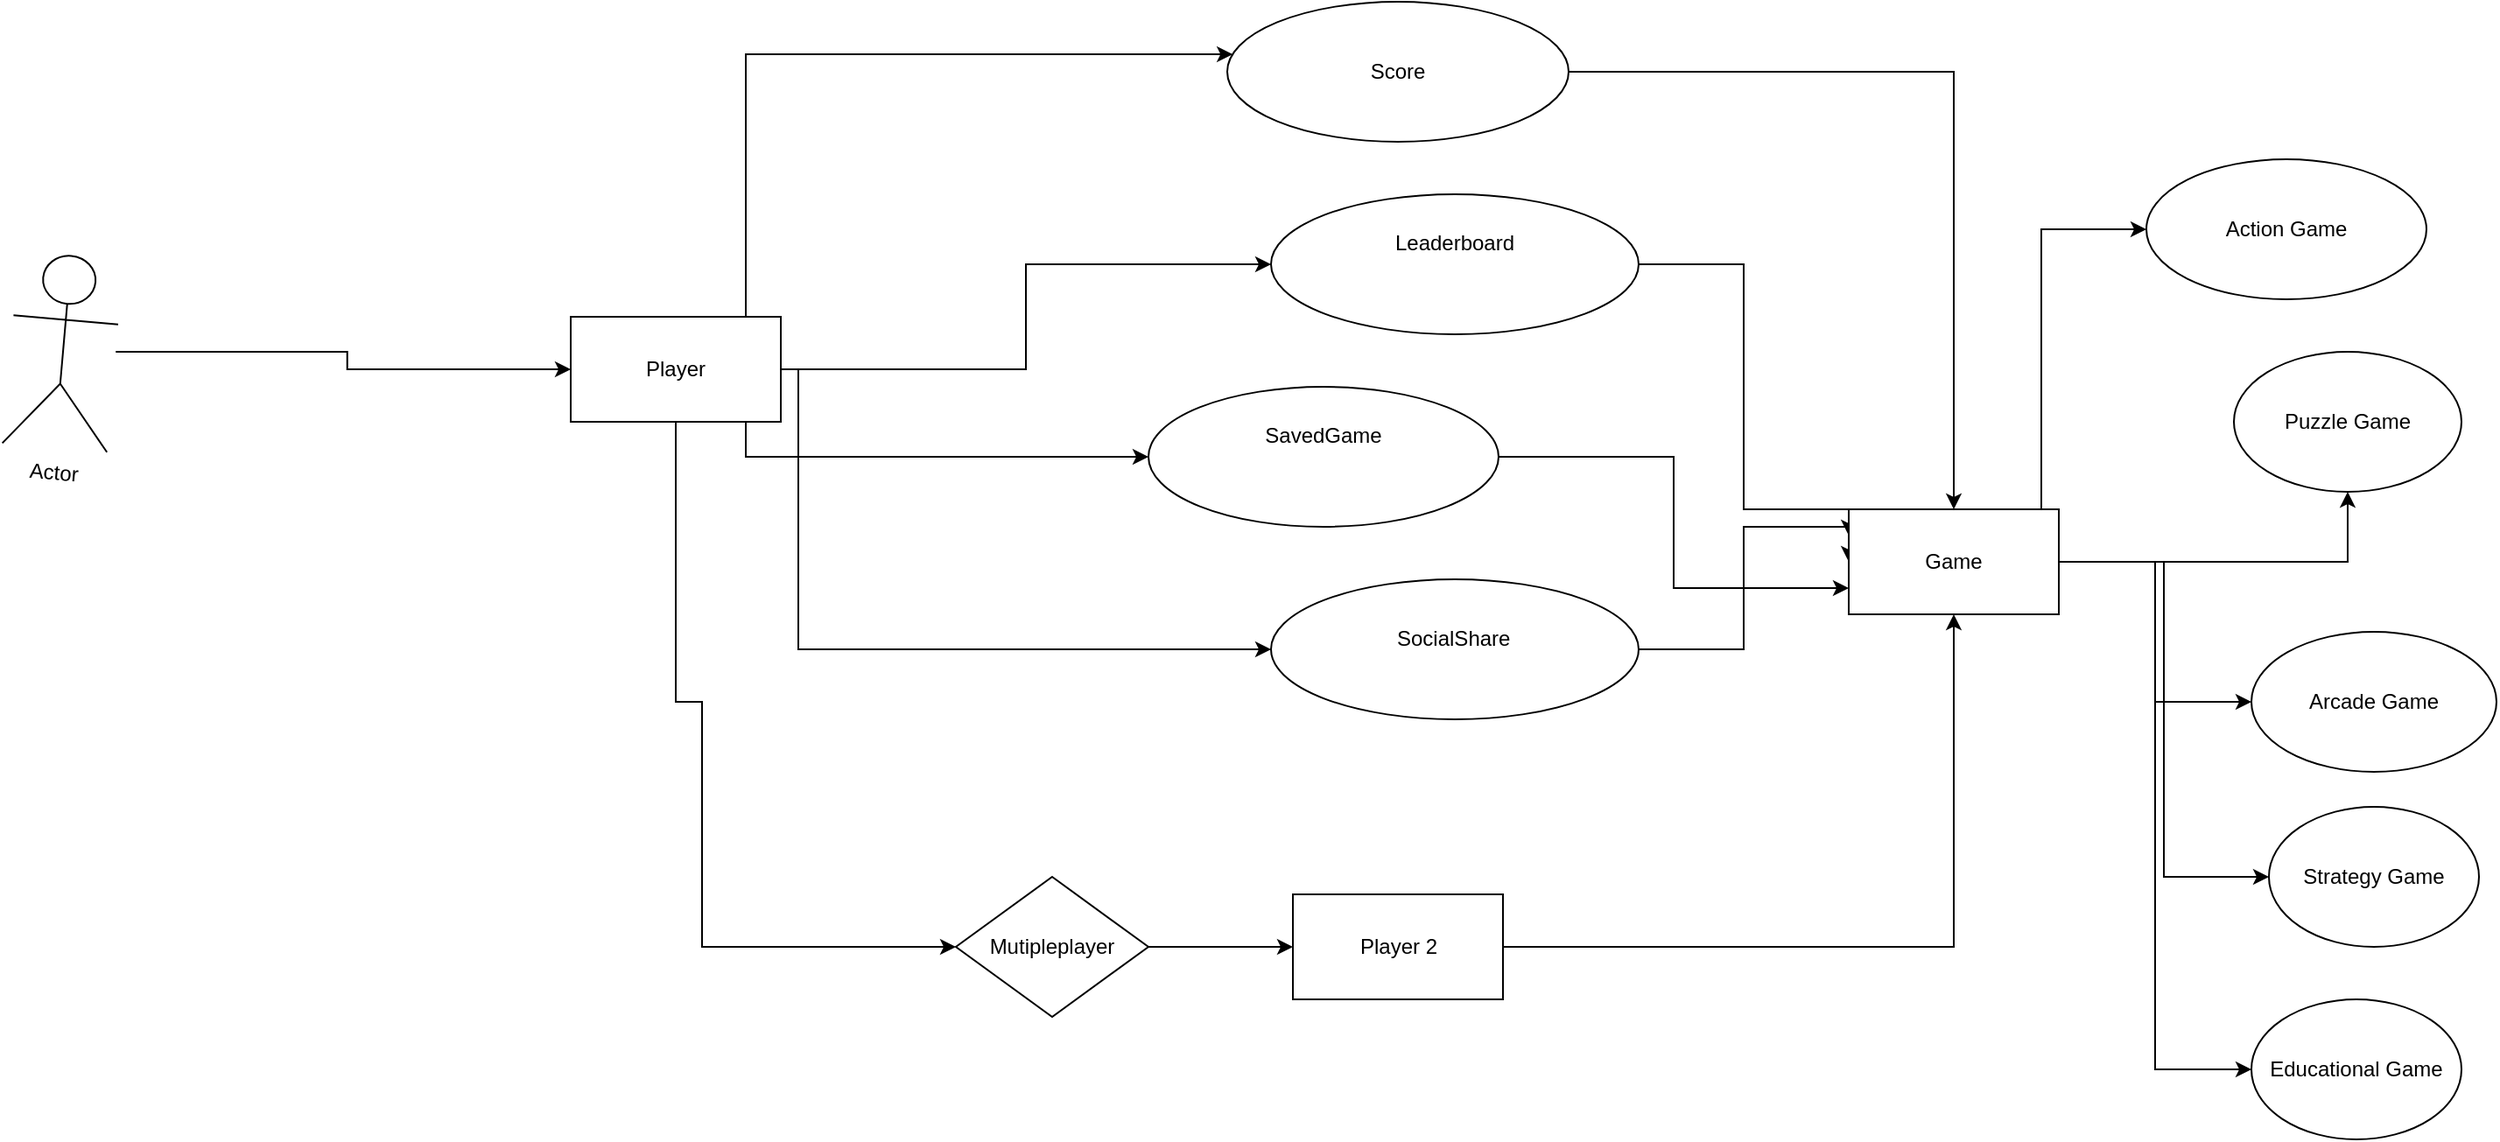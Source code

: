 <mxfile version="24.4.9" type="google">
  <diagram name="Page-1" id="P6CsXuF-JScn1zTMjgpu">
    <mxGraphModel grid="1" page="1" gridSize="10" guides="1" tooltips="1" connect="1" arrows="1" fold="1" pageScale="1" pageWidth="850" pageHeight="1100" math="0" shadow="0">
      <root>
        <mxCell id="0" />
        <mxCell id="1" parent="0" />
        <mxCell id="2NEYYRm1PxTRHi9_Tht8-7" value="" style="edgeStyle=orthogonalEdgeStyle;rounded=0;orthogonalLoop=1;jettySize=auto;html=1;" edge="1" parent="1" source="2NEYYRm1PxTRHi9_Tht8-3" target="2NEYYRm1PxTRHi9_Tht8-6">
          <mxGeometry relative="1" as="geometry" />
        </mxCell>
        <mxCell id="2NEYYRm1PxTRHi9_Tht8-3" value="Actor" style="shape=umlActor;verticalLabelPosition=bottom;verticalAlign=top;html=1;outlineConnect=0;rotation=5;" vertex="1" parent="1">
          <mxGeometry x="-170" y="445" width="60" height="110" as="geometry" />
        </mxCell>
        <mxCell id="2NEYYRm1PxTRHi9_Tht8-12" value="" style="edgeStyle=orthogonalEdgeStyle;rounded=0;orthogonalLoop=1;jettySize=auto;html=1;" edge="1" parent="1" source="2NEYYRm1PxTRHi9_Tht8-6" target="2NEYYRm1PxTRHi9_Tht8-10">
          <mxGeometry relative="1" as="geometry">
            <Array as="points">
              <mxPoint x="250" y="330" />
            </Array>
          </mxGeometry>
        </mxCell>
        <mxCell id="2NEYYRm1PxTRHi9_Tht8-24" value="" style="edgeStyle=orthogonalEdgeStyle;rounded=0;orthogonalLoop=1;jettySize=auto;html=1;" edge="1" parent="1" source="2NEYYRm1PxTRHi9_Tht8-6" target="2NEYYRm1PxTRHi9_Tht8-23">
          <mxGeometry relative="1" as="geometry" />
        </mxCell>
        <mxCell id="2NEYYRm1PxTRHi9_Tht8-26" value="" style="edgeStyle=orthogonalEdgeStyle;rounded=0;orthogonalLoop=1;jettySize=auto;html=1;" edge="1" parent="1" source="2NEYYRm1PxTRHi9_Tht8-6" target="2NEYYRm1PxTRHi9_Tht8-25">
          <mxGeometry relative="1" as="geometry">
            <Array as="points">
              <mxPoint x="280" y="510" />
              <mxPoint x="280" y="670" />
            </Array>
          </mxGeometry>
        </mxCell>
        <mxCell id="2NEYYRm1PxTRHi9_Tht8-28" value="" style="edgeStyle=orthogonalEdgeStyle;rounded=0;orthogonalLoop=1;jettySize=auto;html=1;" edge="1" parent="1" source="2NEYYRm1PxTRHi9_Tht8-6" target="2NEYYRm1PxTRHi9_Tht8-27">
          <mxGeometry relative="1" as="geometry">
            <Array as="points">
              <mxPoint x="250" y="560" />
            </Array>
          </mxGeometry>
        </mxCell>
        <mxCell id="2NEYYRm1PxTRHi9_Tht8-32" value="" style="edgeStyle=orthogonalEdgeStyle;rounded=0;orthogonalLoop=1;jettySize=auto;html=1;" edge="1" parent="1" source="2NEYYRm1PxTRHi9_Tht8-6" target="2NEYYRm1PxTRHi9_Tht8-31">
          <mxGeometry relative="1" as="geometry">
            <Array as="points">
              <mxPoint x="210" y="700" />
              <mxPoint x="225" y="700" />
            </Array>
          </mxGeometry>
        </mxCell>
        <mxCell id="2NEYYRm1PxTRHi9_Tht8-6" value="Player" style="whiteSpace=wrap;html=1;verticalAlign=middle;" vertex="1" parent="1">
          <mxGeometry x="150" y="480" width="120" height="60" as="geometry" />
        </mxCell>
        <mxCell id="2NEYYRm1PxTRHi9_Tht8-38" value="" style="edgeStyle=orthogonalEdgeStyle;rounded=0;orthogonalLoop=1;jettySize=auto;html=1;" edge="1" parent="1" source="2NEYYRm1PxTRHi9_Tht8-10" target="2NEYYRm1PxTRHi9_Tht8-37">
          <mxGeometry relative="1" as="geometry" />
        </mxCell>
        <mxCell id="2NEYYRm1PxTRHi9_Tht8-10" value="Score" style="ellipse;whiteSpace=wrap;html=1;verticalAlign=middle;" vertex="1" parent="1">
          <mxGeometry x="525" y="300" width="195" height="80" as="geometry" />
        </mxCell>
        <mxCell id="2NEYYRm1PxTRHi9_Tht8-46" style="edgeStyle=orthogonalEdgeStyle;rounded=0;orthogonalLoop=1;jettySize=auto;html=1;entryX=0;entryY=0.5;entryDx=0;entryDy=0;" edge="1" parent="1" source="2NEYYRm1PxTRHi9_Tht8-23" target="2NEYYRm1PxTRHi9_Tht8-37">
          <mxGeometry relative="1" as="geometry">
            <Array as="points">
              <mxPoint x="820" y="450" />
              <mxPoint x="820" y="590" />
              <mxPoint x="880" y="590" />
            </Array>
          </mxGeometry>
        </mxCell>
        <mxCell id="2NEYYRm1PxTRHi9_Tht8-23" value="&#xa;Leaderboard &#xa;&#xa;" style="ellipse;whiteSpace=wrap;html=1;verticalAlign=top;" vertex="1" parent="1">
          <mxGeometry x="550" y="410" width="210" height="80" as="geometry" />
        </mxCell>
        <mxCell id="2NEYYRm1PxTRHi9_Tht8-48" style="edgeStyle=orthogonalEdgeStyle;rounded=0;orthogonalLoop=1;jettySize=auto;html=1;entryX=0;entryY=0.25;entryDx=0;entryDy=0;" edge="1" parent="1" source="2NEYYRm1PxTRHi9_Tht8-25" target="2NEYYRm1PxTRHi9_Tht8-37">
          <mxGeometry relative="1" as="geometry">
            <Array as="points">
              <mxPoint x="820" y="670" />
              <mxPoint x="820" y="600" />
              <mxPoint x="880" y="600" />
            </Array>
          </mxGeometry>
        </mxCell>
        <mxCell id="2NEYYRm1PxTRHi9_Tht8-25" value="" style="ellipse;whiteSpace=wrap;html=1;verticalAlign=top;" vertex="1" parent="1">
          <mxGeometry x="550" y="630" width="210" height="80" as="geometry" />
        </mxCell>
        <mxCell id="2NEYYRm1PxTRHi9_Tht8-47" style="edgeStyle=orthogonalEdgeStyle;rounded=0;orthogonalLoop=1;jettySize=auto;html=1;entryX=0;entryY=0.75;entryDx=0;entryDy=0;" edge="1" parent="1" source="2NEYYRm1PxTRHi9_Tht8-27" target="2NEYYRm1PxTRHi9_Tht8-37">
          <mxGeometry relative="1" as="geometry" />
        </mxCell>
        <mxCell id="2NEYYRm1PxTRHi9_Tht8-27" value="&#xa;SavedGame&#xa;&#xa;" style="ellipse;whiteSpace=wrap;html=1;verticalAlign=top;" vertex="1" parent="1">
          <mxGeometry x="480" y="520" width="200" height="80" as="geometry" />
        </mxCell>
        <mxCell id="2NEYYRm1PxTRHi9_Tht8-30" value="SocialShare" style="text;whiteSpace=wrap;html=1;" vertex="1" parent="1">
          <mxGeometry x="620" y="650" width="100" height="40" as="geometry" />
        </mxCell>
        <mxCell id="2NEYYRm1PxTRHi9_Tht8-34" value="" style="edgeStyle=orthogonalEdgeStyle;rounded=0;orthogonalLoop=1;jettySize=auto;html=1;" edge="1" parent="1" source="2NEYYRm1PxTRHi9_Tht8-31" target="2NEYYRm1PxTRHi9_Tht8-33">
          <mxGeometry relative="1" as="geometry" />
        </mxCell>
        <mxCell id="2NEYYRm1PxTRHi9_Tht8-31" value="Mutipleplayer" style="rhombus;whiteSpace=wrap;html=1;verticalAlign=middle;" vertex="1" parent="1">
          <mxGeometry x="370" y="800" width="110" height="80" as="geometry" />
        </mxCell>
        <mxCell id="2NEYYRm1PxTRHi9_Tht8-49" style="edgeStyle=orthogonalEdgeStyle;rounded=0;orthogonalLoop=1;jettySize=auto;html=1;entryX=0.5;entryY=1;entryDx=0;entryDy=0;" edge="1" parent="1" source="2NEYYRm1PxTRHi9_Tht8-33" target="2NEYYRm1PxTRHi9_Tht8-37">
          <mxGeometry relative="1" as="geometry" />
        </mxCell>
        <mxCell id="2NEYYRm1PxTRHi9_Tht8-33" value="Player 2" style="whiteSpace=wrap;html=1;" vertex="1" parent="1">
          <mxGeometry x="562.5" y="810" width="120" height="60" as="geometry" />
        </mxCell>
        <mxCell id="2NEYYRm1PxTRHi9_Tht8-53" value="" style="edgeStyle=orthogonalEdgeStyle;rounded=0;orthogonalLoop=1;jettySize=auto;html=1;" edge="1" parent="1" source="2NEYYRm1PxTRHi9_Tht8-37" target="2NEYYRm1PxTRHi9_Tht8-52">
          <mxGeometry relative="1" as="geometry">
            <Array as="points">
              <mxPoint x="990" y="430" />
            </Array>
          </mxGeometry>
        </mxCell>
        <mxCell id="2NEYYRm1PxTRHi9_Tht8-56" style="edgeStyle=orthogonalEdgeStyle;rounded=0;orthogonalLoop=1;jettySize=auto;html=1;" edge="1" parent="1" source="2NEYYRm1PxTRHi9_Tht8-37" target="2NEYYRm1PxTRHi9_Tht8-54">
          <mxGeometry relative="1" as="geometry" />
        </mxCell>
        <mxCell id="2NEYYRm1PxTRHi9_Tht8-59" style="edgeStyle=orthogonalEdgeStyle;rounded=0;orthogonalLoop=1;jettySize=auto;html=1;entryX=0;entryY=0.5;entryDx=0;entryDy=0;" edge="1" parent="1" source="2NEYYRm1PxTRHi9_Tht8-37" target="2NEYYRm1PxTRHi9_Tht8-58">
          <mxGeometry relative="1" as="geometry" />
        </mxCell>
        <mxCell id="2NEYYRm1PxTRHi9_Tht8-62" style="edgeStyle=orthogonalEdgeStyle;rounded=0;orthogonalLoop=1;jettySize=auto;html=1;entryX=0;entryY=0.5;entryDx=0;entryDy=0;" edge="1" parent="1" source="2NEYYRm1PxTRHi9_Tht8-37" target="2NEYYRm1PxTRHi9_Tht8-60">
          <mxGeometry relative="1" as="geometry" />
        </mxCell>
        <mxCell id="2NEYYRm1PxTRHi9_Tht8-64" style="edgeStyle=orthogonalEdgeStyle;rounded=0;orthogonalLoop=1;jettySize=auto;html=1;entryX=0;entryY=0.5;entryDx=0;entryDy=0;" edge="1" parent="1" source="2NEYYRm1PxTRHi9_Tht8-37" target="2NEYYRm1PxTRHi9_Tht8-63">
          <mxGeometry relative="1" as="geometry" />
        </mxCell>
        <mxCell id="2NEYYRm1PxTRHi9_Tht8-37" value="Game" style="whiteSpace=wrap;html=1;" vertex="1" parent="1">
          <mxGeometry x="880" y="590" width="120" height="60" as="geometry" />
        </mxCell>
        <mxCell id="2NEYYRm1PxTRHi9_Tht8-52" value="Action Game" style="ellipse;whiteSpace=wrap;html=1;" vertex="1" parent="1">
          <mxGeometry x="1050" y="390" width="160" height="80" as="geometry" />
        </mxCell>
        <mxCell id="2NEYYRm1PxTRHi9_Tht8-54" value="Puzzle Game" style="ellipse;whiteSpace=wrap;html=1;" vertex="1" parent="1">
          <mxGeometry x="1100" y="500" width="130" height="80" as="geometry" />
        </mxCell>
        <mxCell id="2NEYYRm1PxTRHi9_Tht8-58" value="Arcade Game" style="ellipse;whiteSpace=wrap;html=1;" vertex="1" parent="1">
          <mxGeometry x="1110" y="660" width="140" height="80" as="geometry" />
        </mxCell>
        <mxCell id="2NEYYRm1PxTRHi9_Tht8-60" value="Strategy Game" style="ellipse;whiteSpace=wrap;html=1;" vertex="1" parent="1">
          <mxGeometry x="1120" y="760" width="120" height="80" as="geometry" />
        </mxCell>
        <mxCell id="2NEYYRm1PxTRHi9_Tht8-63" value="Educational Game" style="ellipse;whiteSpace=wrap;html=1;" vertex="1" parent="1">
          <mxGeometry x="1110" y="870" width="120" height="80" as="geometry" />
        </mxCell>
      </root>
    </mxGraphModel>
  </diagram>
</mxfile>
